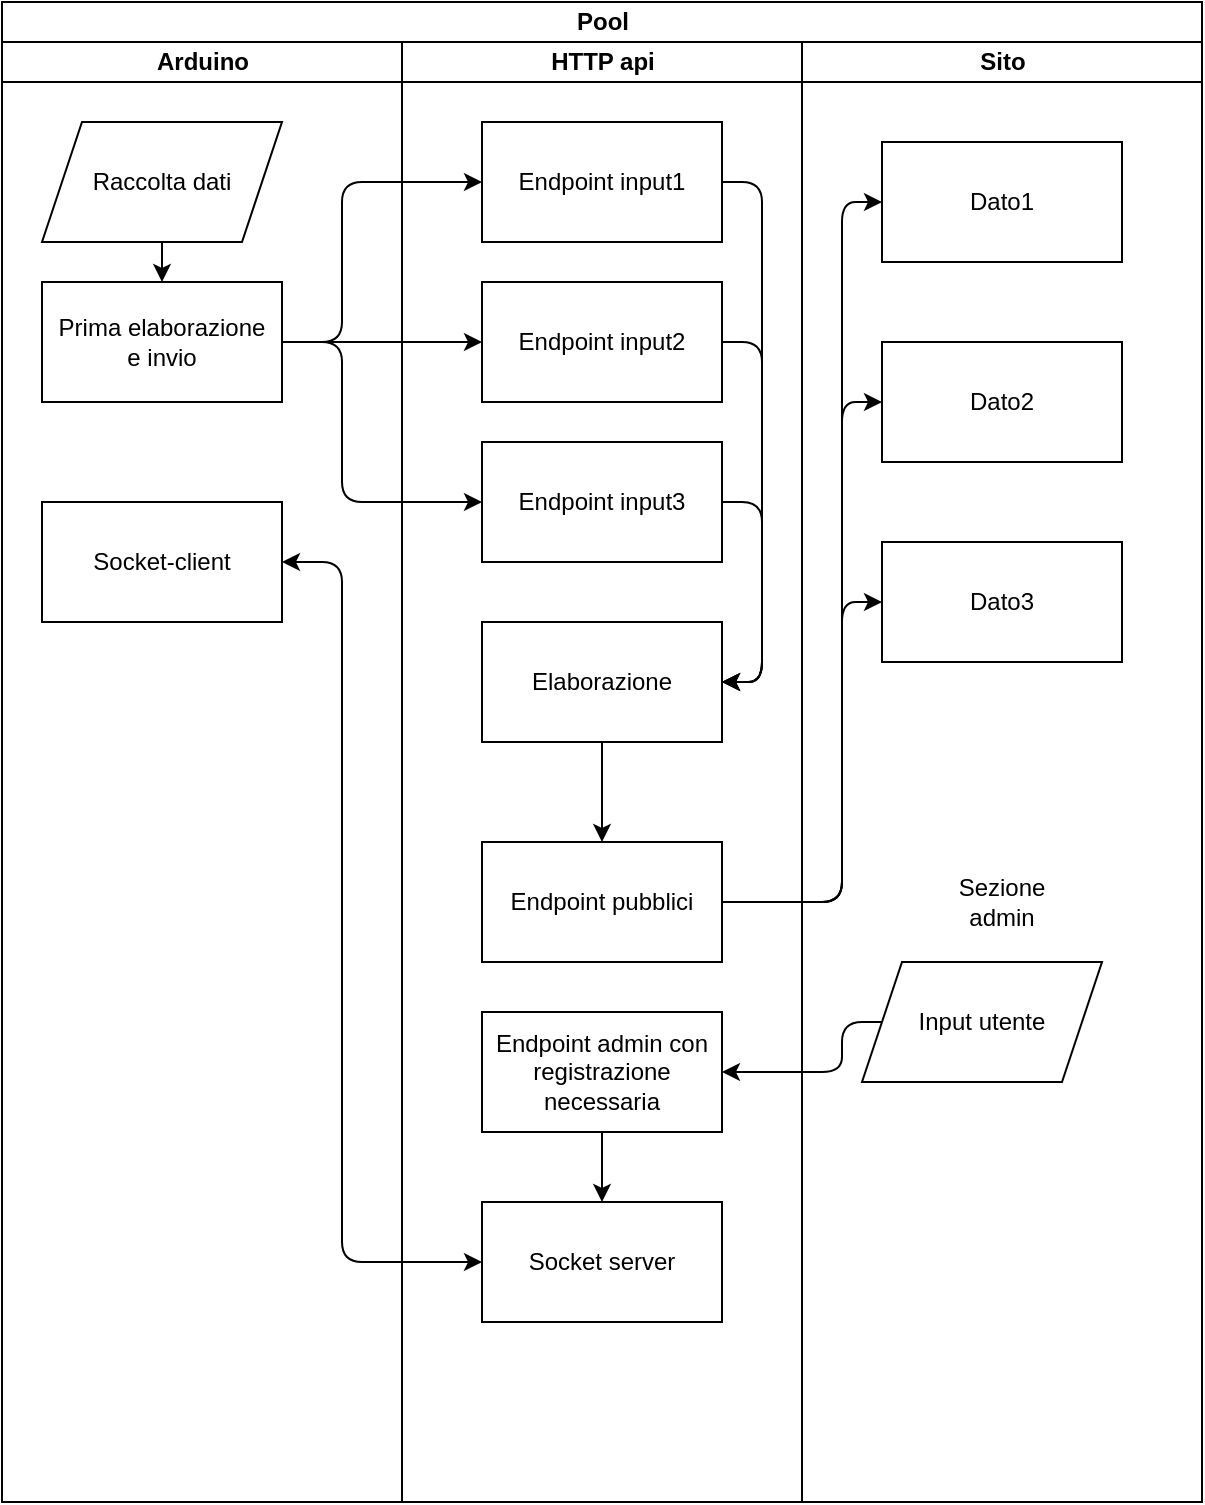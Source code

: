 <mxfile version="14.2.9" type="github"><diagram id="30oosYWvfeAUpXBhgOTh" name="Page-1"><mxGraphModel dx="1266" dy="491" grid="1" gridSize="10" guides="1" tooltips="1" connect="1" arrows="1" fold="1" page="1" pageScale="1" pageWidth="827" pageHeight="1169" math="0" shadow="0"><root><mxCell id="0"/><mxCell id="1" parent="0"/><mxCell id="B5_JI7qkVv0Ob8KXsR4E-1" value="Pool" style="swimlane;html=1;childLayout=stackLayout;resizeParent=1;resizeParentMax=0;startSize=20;" vertex="1" parent="1"><mxGeometry x="160" y="50" width="600" height="750" as="geometry"/></mxCell><mxCell id="B5_JI7qkVv0Ob8KXsR4E-2" value="Arduino" style="swimlane;html=1;startSize=20;" vertex="1" parent="B5_JI7qkVv0Ob8KXsR4E-1"><mxGeometry y="20" width="200" height="730" as="geometry"/></mxCell><mxCell id="B5_JI7qkVv0Ob8KXsR4E-13" value="Raccolta dati" style="shape=parallelogram;perimeter=parallelogramPerimeter;whiteSpace=wrap;html=1;fixedSize=1;" vertex="1" parent="B5_JI7qkVv0Ob8KXsR4E-2"><mxGeometry x="20" y="40" width="120" height="60" as="geometry"/></mxCell><mxCell id="B5_JI7qkVv0Ob8KXsR4E-14" value="Prima elaborazione&lt;br&gt;e invio" style="whiteSpace=wrap;html=1;" vertex="1" parent="B5_JI7qkVv0Ob8KXsR4E-2"><mxGeometry x="20" y="120" width="120" height="60" as="geometry"/></mxCell><mxCell id="B5_JI7qkVv0Ob8KXsR4E-15" value="" style="edgeStyle=orthogonalEdgeStyle;rounded=1;orthogonalLoop=1;jettySize=auto;html=1;" edge="1" parent="B5_JI7qkVv0Ob8KXsR4E-2" source="B5_JI7qkVv0Ob8KXsR4E-13" target="B5_JI7qkVv0Ob8KXsR4E-14"><mxGeometry relative="1" as="geometry"/></mxCell><mxCell id="B5_JI7qkVv0Ob8KXsR4E-41" value="Socket-client" style="rounded=0;whiteSpace=wrap;html=1;" vertex="1" parent="B5_JI7qkVv0Ob8KXsR4E-2"><mxGeometry x="20" y="230" width="120" height="60" as="geometry"/></mxCell><mxCell id="B5_JI7qkVv0Ob8KXsR4E-3" value="HTTP api" style="swimlane;html=1;startSize=20;" vertex="1" parent="B5_JI7qkVv0Ob8KXsR4E-1"><mxGeometry x="200" y="20" width="200" height="730" as="geometry"/></mxCell><mxCell id="B5_JI7qkVv0Ob8KXsR4E-10" value="Endpoint input1" style="rounded=0;whiteSpace=wrap;html=1;" vertex="1" parent="B5_JI7qkVv0Ob8KXsR4E-3"><mxGeometry x="40" y="40" width="120" height="60" as="geometry"/></mxCell><mxCell id="B5_JI7qkVv0Ob8KXsR4E-12" value="Endpoint input2" style="rounded=0;whiteSpace=wrap;html=1;" vertex="1" parent="B5_JI7qkVv0Ob8KXsR4E-3"><mxGeometry x="40" y="120" width="120" height="60" as="geometry"/></mxCell><mxCell id="B5_JI7qkVv0Ob8KXsR4E-26" style="edgeStyle=orthogonalEdgeStyle;rounded=1;orthogonalLoop=1;jettySize=auto;html=1;entryX=1;entryY=0.5;entryDx=0;entryDy=0;" edge="1" parent="B5_JI7qkVv0Ob8KXsR4E-3" source="B5_JI7qkVv0Ob8KXsR4E-20" target="B5_JI7qkVv0Ob8KXsR4E-23"><mxGeometry relative="1" as="geometry"><Array as="points"><mxPoint x="180" y="230"/><mxPoint x="180" y="320"/></Array></mxGeometry></mxCell><mxCell id="B5_JI7qkVv0Ob8KXsR4E-20" value="Endpoint input3" style="rounded=0;whiteSpace=wrap;html=1;" vertex="1" parent="B5_JI7qkVv0Ob8KXsR4E-3"><mxGeometry x="40" y="200" width="120" height="60" as="geometry"/></mxCell><mxCell id="B5_JI7qkVv0Ob8KXsR4E-29" style="edgeStyle=orthogonalEdgeStyle;rounded=1;orthogonalLoop=1;jettySize=auto;html=1;" edge="1" parent="B5_JI7qkVv0Ob8KXsR4E-3" source="B5_JI7qkVv0Ob8KXsR4E-23" target="B5_JI7qkVv0Ob8KXsR4E-28"><mxGeometry relative="1" as="geometry"/></mxCell><mxCell id="B5_JI7qkVv0Ob8KXsR4E-23" value="Elaborazione" style="rounded=0;whiteSpace=wrap;html=1;" vertex="1" parent="B5_JI7qkVv0Ob8KXsR4E-3"><mxGeometry x="40" y="290" width="120" height="60" as="geometry"/></mxCell><mxCell id="B5_JI7qkVv0Ob8KXsR4E-24" style="edgeStyle=orthogonalEdgeStyle;rounded=1;orthogonalLoop=1;jettySize=auto;html=1;entryX=1;entryY=0.5;entryDx=0;entryDy=0;" edge="1" parent="B5_JI7qkVv0Ob8KXsR4E-3" source="B5_JI7qkVv0Ob8KXsR4E-10" target="B5_JI7qkVv0Ob8KXsR4E-23"><mxGeometry relative="1" as="geometry"><mxPoint x="180" y="330" as="targetPoint"/><Array as="points"><mxPoint x="180" y="70"/><mxPoint x="180" y="320"/></Array></mxGeometry></mxCell><mxCell id="B5_JI7qkVv0Ob8KXsR4E-28" value="Endpoint pubblici" style="rounded=0;whiteSpace=wrap;html=1;" vertex="1" parent="B5_JI7qkVv0Ob8KXsR4E-3"><mxGeometry x="40" y="400" width="120" height="60" as="geometry"/></mxCell><mxCell id="B5_JI7qkVv0Ob8KXsR4E-45" style="edgeStyle=orthogonalEdgeStyle;rounded=1;orthogonalLoop=1;jettySize=auto;html=1;entryX=0.5;entryY=0;entryDx=0;entryDy=0;strokeColor=#000000;" edge="1" parent="B5_JI7qkVv0Ob8KXsR4E-3" source="B5_JI7qkVv0Ob8KXsR4E-38" target="B5_JI7qkVv0Ob8KXsR4E-42"><mxGeometry relative="1" as="geometry"/></mxCell><mxCell id="B5_JI7qkVv0Ob8KXsR4E-38" value="Endpoint admin con registrazione necessaria" style="rounded=0;whiteSpace=wrap;html=1;" vertex="1" parent="B5_JI7qkVv0Ob8KXsR4E-3"><mxGeometry x="40" y="485" width="120" height="60" as="geometry"/></mxCell><mxCell id="B5_JI7qkVv0Ob8KXsR4E-42" value="Socket server" style="rounded=0;whiteSpace=wrap;html=1;" vertex="1" parent="B5_JI7qkVv0Ob8KXsR4E-3"><mxGeometry x="40" y="580" width="120" height="60" as="geometry"/></mxCell><mxCell id="B5_JI7qkVv0Ob8KXsR4E-4" value="Sito" style="swimlane;html=1;startSize=20;" vertex="1" parent="B5_JI7qkVv0Ob8KXsR4E-1"><mxGeometry x="400" y="20" width="200" height="730" as="geometry"/></mxCell><mxCell id="B5_JI7qkVv0Ob8KXsR4E-30" value="Dato1" style="rounded=0;whiteSpace=wrap;html=1;" vertex="1" parent="B5_JI7qkVv0Ob8KXsR4E-4"><mxGeometry x="40" y="50" width="120" height="60" as="geometry"/></mxCell><mxCell id="B5_JI7qkVv0Ob8KXsR4E-31" value="Dato2" style="rounded=0;whiteSpace=wrap;html=1;" vertex="1" parent="B5_JI7qkVv0Ob8KXsR4E-4"><mxGeometry x="40" y="150" width="120" height="60" as="geometry"/></mxCell><mxCell id="B5_JI7qkVv0Ob8KXsR4E-32" value="Dato3" style="rounded=0;whiteSpace=wrap;html=1;" vertex="1" parent="B5_JI7qkVv0Ob8KXsR4E-4"><mxGeometry x="40" y="250" width="120" height="60" as="geometry"/></mxCell><mxCell id="B5_JI7qkVv0Ob8KXsR4E-37" value="Sezione admin" style="text;html=1;strokeColor=none;fillColor=none;align=center;verticalAlign=middle;whiteSpace=wrap;rounded=0;" vertex="1" parent="B5_JI7qkVv0Ob8KXsR4E-4"><mxGeometry x="80" y="420" width="40" height="20" as="geometry"/></mxCell><mxCell id="B5_JI7qkVv0Ob8KXsR4E-40" value="&lt;span&gt;Input utente&lt;/span&gt;" style="shape=parallelogram;perimeter=parallelogramPerimeter;whiteSpace=wrap;html=1;fixedSize=1;" vertex="1" parent="B5_JI7qkVv0Ob8KXsR4E-4"><mxGeometry x="30" y="460" width="120" height="60" as="geometry"/></mxCell><mxCell id="B5_JI7qkVv0Ob8KXsR4E-16" style="edgeStyle=orthogonalEdgeStyle;rounded=1;orthogonalLoop=1;jettySize=auto;html=1;entryX=0;entryY=0.5;entryDx=0;entryDy=0;" edge="1" parent="B5_JI7qkVv0Ob8KXsR4E-1" source="B5_JI7qkVv0Ob8KXsR4E-14" target="B5_JI7qkVv0Ob8KXsR4E-10"><mxGeometry relative="1" as="geometry"><Array as="points"><mxPoint x="170" y="170"/><mxPoint x="170" y="90"/></Array></mxGeometry></mxCell><mxCell id="B5_JI7qkVv0Ob8KXsR4E-18" style="edgeStyle=orthogonalEdgeStyle;rounded=1;orthogonalLoop=1;jettySize=auto;html=1;" edge="1" parent="B5_JI7qkVv0Ob8KXsR4E-1" source="B5_JI7qkVv0Ob8KXsR4E-14" target="B5_JI7qkVv0Ob8KXsR4E-12"><mxGeometry relative="1" as="geometry"><Array as="points"><mxPoint x="160" y="170"/><mxPoint x="160" y="170"/></Array></mxGeometry></mxCell><mxCell id="B5_JI7qkVv0Ob8KXsR4E-21" style="edgeStyle=orthogonalEdgeStyle;rounded=1;orthogonalLoop=1;jettySize=auto;html=1;entryX=0;entryY=0.5;entryDx=0;entryDy=0;" edge="1" parent="B5_JI7qkVv0Ob8KXsR4E-1" source="B5_JI7qkVv0Ob8KXsR4E-14" target="B5_JI7qkVv0Ob8KXsR4E-20"><mxGeometry relative="1" as="geometry"><Array as="points"><mxPoint x="170" y="170"/><mxPoint x="170" y="250"/></Array></mxGeometry></mxCell><mxCell id="B5_JI7qkVv0Ob8KXsR4E-33" style="edgeStyle=orthogonalEdgeStyle;orthogonalLoop=1;jettySize=auto;html=1;entryX=0;entryY=0.5;entryDx=0;entryDy=0;rounded=1;" edge="1" parent="B5_JI7qkVv0Ob8KXsR4E-1" source="B5_JI7qkVv0Ob8KXsR4E-28" target="B5_JI7qkVv0Ob8KXsR4E-30"><mxGeometry relative="1" as="geometry"><Array as="points"><mxPoint x="420" y="450"/><mxPoint x="420" y="100"/></Array></mxGeometry></mxCell><mxCell id="B5_JI7qkVv0Ob8KXsR4E-34" style="edgeStyle=orthogonalEdgeStyle;orthogonalLoop=1;jettySize=auto;html=1;entryX=0;entryY=0.5;entryDx=0;entryDy=0;rounded=1;" edge="1" parent="B5_JI7qkVv0Ob8KXsR4E-1" source="B5_JI7qkVv0Ob8KXsR4E-28" target="B5_JI7qkVv0Ob8KXsR4E-31"><mxGeometry relative="1" as="geometry"><Array as="points"><mxPoint x="420" y="450"/><mxPoint x="420" y="200"/></Array></mxGeometry></mxCell><mxCell id="B5_JI7qkVv0Ob8KXsR4E-35" style="edgeStyle=orthogonalEdgeStyle;orthogonalLoop=1;jettySize=auto;html=1;entryX=0;entryY=0.5;entryDx=0;entryDy=0;rounded=1;" edge="1" parent="B5_JI7qkVv0Ob8KXsR4E-1" source="B5_JI7qkVv0Ob8KXsR4E-28" target="B5_JI7qkVv0Ob8KXsR4E-32"><mxGeometry relative="1" as="geometry"><Array as="points"><mxPoint x="420" y="450"/><mxPoint x="420" y="300"/></Array></mxGeometry></mxCell><mxCell id="B5_JI7qkVv0Ob8KXsR4E-39" style="edgeStyle=orthogonalEdgeStyle;rounded=1;orthogonalLoop=1;jettySize=auto;html=1;entryX=1;entryY=0.5;entryDx=0;entryDy=0;strokeColor=#000000;" edge="1" parent="B5_JI7qkVv0Ob8KXsR4E-1" target="B5_JI7qkVv0Ob8KXsR4E-38"><mxGeometry relative="1" as="geometry"><mxPoint x="440" y="510" as="sourcePoint"/><Array as="points"><mxPoint x="420" y="510"/><mxPoint x="420" y="535"/></Array></mxGeometry></mxCell><mxCell id="B5_JI7qkVv0Ob8KXsR4E-44" value="" style="endArrow=classic;startArrow=classic;html=1;strokeColor=#000000;entryX=0;entryY=0.5;entryDx=0;entryDy=0;exitX=1;exitY=0.5;exitDx=0;exitDy=0;" edge="1" parent="B5_JI7qkVv0Ob8KXsR4E-1" source="B5_JI7qkVv0Ob8KXsR4E-41" target="B5_JI7qkVv0Ob8KXsR4E-42"><mxGeometry width="50" height="50" relative="1" as="geometry"><mxPoint x="350" y="480" as="sourcePoint"/><mxPoint x="400" y="430" as="targetPoint"/><Array as="points"><mxPoint x="170" y="280"/><mxPoint x="170" y="630"/></Array></mxGeometry></mxCell><mxCell id="B5_JI7qkVv0Ob8KXsR4E-25" style="edgeStyle=orthogonalEdgeStyle;rounded=1;orthogonalLoop=1;jettySize=auto;html=1;" edge="1" parent="1" source="B5_JI7qkVv0Ob8KXsR4E-12"><mxGeometry relative="1" as="geometry"><mxPoint x="520" y="390" as="targetPoint"/><Array as="points"><mxPoint x="540" y="220"/><mxPoint x="540" y="390"/></Array></mxGeometry></mxCell></root></mxGraphModel></diagram></mxfile>